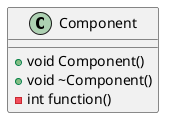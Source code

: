 @startuml
class Component {
    + void Component()
    + void ~Component()
    - int function()
}
@enduml
